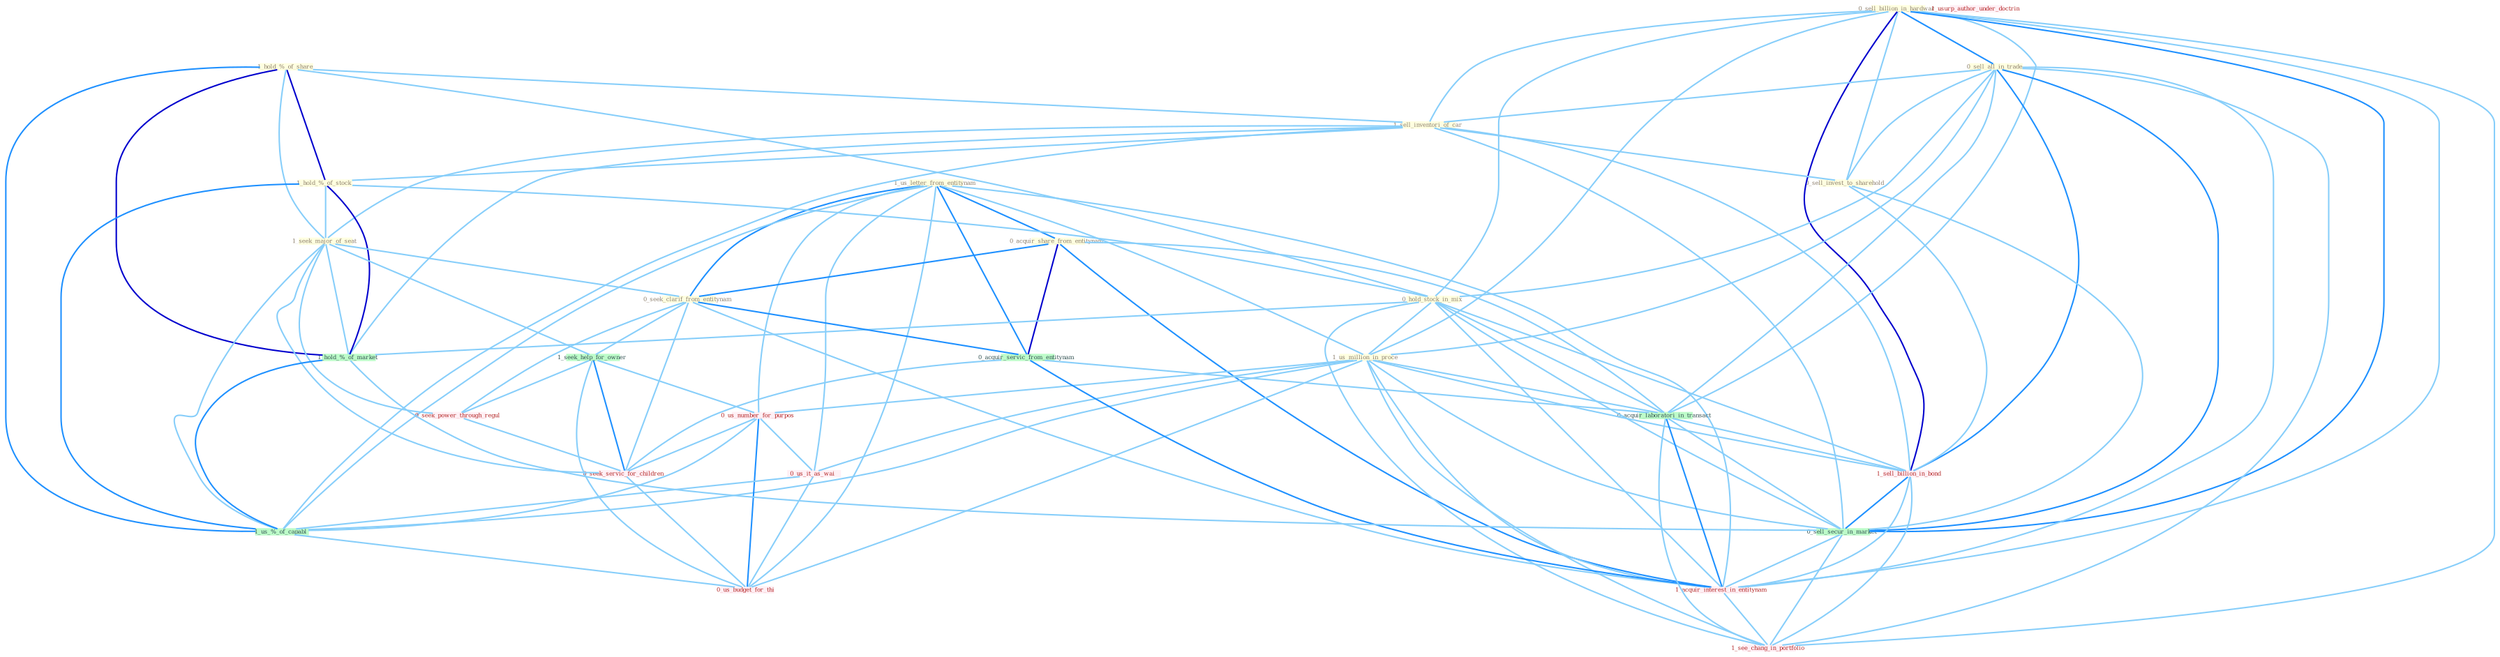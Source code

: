 Graph G{ 
    node
    [shape=polygon,style=filled,width=.5,height=.06,color="#BDFCC9",fixedsize=true,fontsize=4,
    fontcolor="#2f4f4f"];
    {node
    [color="#ffffe0", fontcolor="#8b7d6b"] "1_us_letter_from_entitynam " "1_hold_%_of_share " "0_sell_billion_in_hardwar " "0_sell_all_in_trade " "1_sell_inventori_of_car " "1_hold_%_of_stock " "1_seek_major_of_seat " "0_acquir_share_from_entitynam " "0_hold_stock_in_mix " "0_sell_invest_to_sharehold " "1_us_million_in_proce " "0_seek_clarif_from_entitynam "}
{node [color="#fff0f5", fontcolor="#b22222"] "0_seek_power_through_regul " "0_us_number_for_purpos " "1_sell_billion_in_bond " "0_us_it_as_wai " "1_usurp_author_under_doctrin " "1_acquir_interest_in_entitynam " "0_seek_servic_for_children " "1_see_chang_in_portfolio " "0_us_budget_for_thi "}
edge [color="#B0E2FF"];

	"1_us_letter_from_entitynam " -- "0_acquir_share_from_entitynam " [w="2", color="#1e90ff" , len=0.8];
	"1_us_letter_from_entitynam " -- "1_us_million_in_proce " [w="1", color="#87cefa" ];
	"1_us_letter_from_entitynam " -- "0_seek_clarif_from_entitynam " [w="2", color="#1e90ff" , len=0.8];
	"1_us_letter_from_entitynam " -- "0_acquir_servic_from_entitynam " [w="2", color="#1e90ff" , len=0.8];
	"1_us_letter_from_entitynam " -- "0_us_number_for_purpos " [w="1", color="#87cefa" ];
	"1_us_letter_from_entitynam " -- "0_us_it_as_wai " [w="1", color="#87cefa" ];
	"1_us_letter_from_entitynam " -- "1_us_%_of_capabl " [w="1", color="#87cefa" ];
	"1_us_letter_from_entitynam " -- "1_acquir_interest_in_entitynam " [w="1", color="#87cefa" ];
	"1_us_letter_from_entitynam " -- "0_us_budget_for_thi " [w="1", color="#87cefa" ];
	"1_hold_%_of_share " -- "1_sell_inventori_of_car " [w="1", color="#87cefa" ];
	"1_hold_%_of_share " -- "1_hold_%_of_stock " [w="3", color="#0000cd" , len=0.6];
	"1_hold_%_of_share " -- "1_seek_major_of_seat " [w="1", color="#87cefa" ];
	"1_hold_%_of_share " -- "0_hold_stock_in_mix " [w="1", color="#87cefa" ];
	"1_hold_%_of_share " -- "1_hold_%_of_market " [w="3", color="#0000cd" , len=0.6];
	"1_hold_%_of_share " -- "1_us_%_of_capabl " [w="2", color="#1e90ff" , len=0.8];
	"0_sell_billion_in_hardwar " -- "0_sell_all_in_trade " [w="2", color="#1e90ff" , len=0.8];
	"0_sell_billion_in_hardwar " -- "1_sell_inventori_of_car " [w="1", color="#87cefa" ];
	"0_sell_billion_in_hardwar " -- "0_hold_stock_in_mix " [w="1", color="#87cefa" ];
	"0_sell_billion_in_hardwar " -- "0_sell_invest_to_sharehold " [w="1", color="#87cefa" ];
	"0_sell_billion_in_hardwar " -- "1_us_million_in_proce " [w="1", color="#87cefa" ];
	"0_sell_billion_in_hardwar " -- "0_acquir_laboratori_in_transact " [w="1", color="#87cefa" ];
	"0_sell_billion_in_hardwar " -- "1_sell_billion_in_bond " [w="3", color="#0000cd" , len=0.6];
	"0_sell_billion_in_hardwar " -- "0_sell_secur_in_market " [w="2", color="#1e90ff" , len=0.8];
	"0_sell_billion_in_hardwar " -- "1_acquir_interest_in_entitynam " [w="1", color="#87cefa" ];
	"0_sell_billion_in_hardwar " -- "1_see_chang_in_portfolio " [w="1", color="#87cefa" ];
	"0_sell_all_in_trade " -- "1_sell_inventori_of_car " [w="1", color="#87cefa" ];
	"0_sell_all_in_trade " -- "0_hold_stock_in_mix " [w="1", color="#87cefa" ];
	"0_sell_all_in_trade " -- "0_sell_invest_to_sharehold " [w="1", color="#87cefa" ];
	"0_sell_all_in_trade " -- "1_us_million_in_proce " [w="1", color="#87cefa" ];
	"0_sell_all_in_trade " -- "0_acquir_laboratori_in_transact " [w="1", color="#87cefa" ];
	"0_sell_all_in_trade " -- "1_sell_billion_in_bond " [w="2", color="#1e90ff" , len=0.8];
	"0_sell_all_in_trade " -- "0_sell_secur_in_market " [w="2", color="#1e90ff" , len=0.8];
	"0_sell_all_in_trade " -- "1_acquir_interest_in_entitynam " [w="1", color="#87cefa" ];
	"0_sell_all_in_trade " -- "1_see_chang_in_portfolio " [w="1", color="#87cefa" ];
	"1_sell_inventori_of_car " -- "1_hold_%_of_stock " [w="1", color="#87cefa" ];
	"1_sell_inventori_of_car " -- "1_seek_major_of_seat " [w="1", color="#87cefa" ];
	"1_sell_inventori_of_car " -- "0_sell_invest_to_sharehold " [w="1", color="#87cefa" ];
	"1_sell_inventori_of_car " -- "1_hold_%_of_market " [w="1", color="#87cefa" ];
	"1_sell_inventori_of_car " -- "1_sell_billion_in_bond " [w="1", color="#87cefa" ];
	"1_sell_inventori_of_car " -- "1_us_%_of_capabl " [w="1", color="#87cefa" ];
	"1_sell_inventori_of_car " -- "0_sell_secur_in_market " [w="1", color="#87cefa" ];
	"1_hold_%_of_stock " -- "1_seek_major_of_seat " [w="1", color="#87cefa" ];
	"1_hold_%_of_stock " -- "0_hold_stock_in_mix " [w="1", color="#87cefa" ];
	"1_hold_%_of_stock " -- "1_hold_%_of_market " [w="3", color="#0000cd" , len=0.6];
	"1_hold_%_of_stock " -- "1_us_%_of_capabl " [w="2", color="#1e90ff" , len=0.8];
	"1_seek_major_of_seat " -- "0_seek_clarif_from_entitynam " [w="1", color="#87cefa" ];
	"1_seek_major_of_seat " -- "1_seek_help_for_owner " [w="1", color="#87cefa" ];
	"1_seek_major_of_seat " -- "1_hold_%_of_market " [w="1", color="#87cefa" ];
	"1_seek_major_of_seat " -- "0_seek_power_through_regul " [w="1", color="#87cefa" ];
	"1_seek_major_of_seat " -- "1_us_%_of_capabl " [w="1", color="#87cefa" ];
	"1_seek_major_of_seat " -- "0_seek_servic_for_children " [w="1", color="#87cefa" ];
	"0_acquir_share_from_entitynam " -- "0_seek_clarif_from_entitynam " [w="2", color="#1e90ff" , len=0.8];
	"0_acquir_share_from_entitynam " -- "0_acquir_servic_from_entitynam " [w="3", color="#0000cd" , len=0.6];
	"0_acquir_share_from_entitynam " -- "0_acquir_laboratori_in_transact " [w="1", color="#87cefa" ];
	"0_acquir_share_from_entitynam " -- "1_acquir_interest_in_entitynam " [w="2", color="#1e90ff" , len=0.8];
	"0_hold_stock_in_mix " -- "1_us_million_in_proce " [w="1", color="#87cefa" ];
	"0_hold_stock_in_mix " -- "1_hold_%_of_market " [w="1", color="#87cefa" ];
	"0_hold_stock_in_mix " -- "0_acquir_laboratori_in_transact " [w="1", color="#87cefa" ];
	"0_hold_stock_in_mix " -- "1_sell_billion_in_bond " [w="1", color="#87cefa" ];
	"0_hold_stock_in_mix " -- "0_sell_secur_in_market " [w="1", color="#87cefa" ];
	"0_hold_stock_in_mix " -- "1_acquir_interest_in_entitynam " [w="1", color="#87cefa" ];
	"0_hold_stock_in_mix " -- "1_see_chang_in_portfolio " [w="1", color="#87cefa" ];
	"0_sell_invest_to_sharehold " -- "1_sell_billion_in_bond " [w="1", color="#87cefa" ];
	"0_sell_invest_to_sharehold " -- "0_sell_secur_in_market " [w="1", color="#87cefa" ];
	"1_us_million_in_proce " -- "0_us_number_for_purpos " [w="1", color="#87cefa" ];
	"1_us_million_in_proce " -- "0_acquir_laboratori_in_transact " [w="1", color="#87cefa" ];
	"1_us_million_in_proce " -- "1_sell_billion_in_bond " [w="1", color="#87cefa" ];
	"1_us_million_in_proce " -- "0_us_it_as_wai " [w="1", color="#87cefa" ];
	"1_us_million_in_proce " -- "1_us_%_of_capabl " [w="1", color="#87cefa" ];
	"1_us_million_in_proce " -- "0_sell_secur_in_market " [w="1", color="#87cefa" ];
	"1_us_million_in_proce " -- "1_acquir_interest_in_entitynam " [w="1", color="#87cefa" ];
	"1_us_million_in_proce " -- "1_see_chang_in_portfolio " [w="1", color="#87cefa" ];
	"1_us_million_in_proce " -- "0_us_budget_for_thi " [w="1", color="#87cefa" ];
	"0_seek_clarif_from_entitynam " -- "1_seek_help_for_owner " [w="1", color="#87cefa" ];
	"0_seek_clarif_from_entitynam " -- "0_acquir_servic_from_entitynam " [w="2", color="#1e90ff" , len=0.8];
	"0_seek_clarif_from_entitynam " -- "0_seek_power_through_regul " [w="1", color="#87cefa" ];
	"0_seek_clarif_from_entitynam " -- "1_acquir_interest_in_entitynam " [w="1", color="#87cefa" ];
	"0_seek_clarif_from_entitynam " -- "0_seek_servic_for_children " [w="1", color="#87cefa" ];
	"1_seek_help_for_owner " -- "0_seek_power_through_regul " [w="1", color="#87cefa" ];
	"1_seek_help_for_owner " -- "0_us_number_for_purpos " [w="1", color="#87cefa" ];
	"1_seek_help_for_owner " -- "0_seek_servic_for_children " [w="2", color="#1e90ff" , len=0.8];
	"1_seek_help_for_owner " -- "0_us_budget_for_thi " [w="1", color="#87cefa" ];
	"0_acquir_servic_from_entitynam " -- "0_acquir_laboratori_in_transact " [w="1", color="#87cefa" ];
	"0_acquir_servic_from_entitynam " -- "1_acquir_interest_in_entitynam " [w="2", color="#1e90ff" , len=0.8];
	"0_acquir_servic_from_entitynam " -- "0_seek_servic_for_children " [w="1", color="#87cefa" ];
	"1_hold_%_of_market " -- "1_us_%_of_capabl " [w="2", color="#1e90ff" , len=0.8];
	"1_hold_%_of_market " -- "0_sell_secur_in_market " [w="1", color="#87cefa" ];
	"0_seek_power_through_regul " -- "0_seek_servic_for_children " [w="1", color="#87cefa" ];
	"0_us_number_for_purpos " -- "0_us_it_as_wai " [w="1", color="#87cefa" ];
	"0_us_number_for_purpos " -- "1_us_%_of_capabl " [w="1", color="#87cefa" ];
	"0_us_number_for_purpos " -- "0_seek_servic_for_children " [w="1", color="#87cefa" ];
	"0_us_number_for_purpos " -- "0_us_budget_for_thi " [w="2", color="#1e90ff" , len=0.8];
	"0_acquir_laboratori_in_transact " -- "1_sell_billion_in_bond " [w="1", color="#87cefa" ];
	"0_acquir_laboratori_in_transact " -- "0_sell_secur_in_market " [w="1", color="#87cefa" ];
	"0_acquir_laboratori_in_transact " -- "1_acquir_interest_in_entitynam " [w="2", color="#1e90ff" , len=0.8];
	"0_acquir_laboratori_in_transact " -- "1_see_chang_in_portfolio " [w="1", color="#87cefa" ];
	"1_sell_billion_in_bond " -- "0_sell_secur_in_market " [w="2", color="#1e90ff" , len=0.8];
	"1_sell_billion_in_bond " -- "1_acquir_interest_in_entitynam " [w="1", color="#87cefa" ];
	"1_sell_billion_in_bond " -- "1_see_chang_in_portfolio " [w="1", color="#87cefa" ];
	"0_us_it_as_wai " -- "1_us_%_of_capabl " [w="1", color="#87cefa" ];
	"0_us_it_as_wai " -- "0_us_budget_for_thi " [w="1", color="#87cefa" ];
	"1_us_%_of_capabl " -- "0_us_budget_for_thi " [w="1", color="#87cefa" ];
	"0_sell_secur_in_market " -- "1_acquir_interest_in_entitynam " [w="1", color="#87cefa" ];
	"0_sell_secur_in_market " -- "1_see_chang_in_portfolio " [w="1", color="#87cefa" ];
	"1_acquir_interest_in_entitynam " -- "1_see_chang_in_portfolio " [w="1", color="#87cefa" ];
	"0_seek_servic_for_children " -- "0_us_budget_for_thi " [w="1", color="#87cefa" ];
}